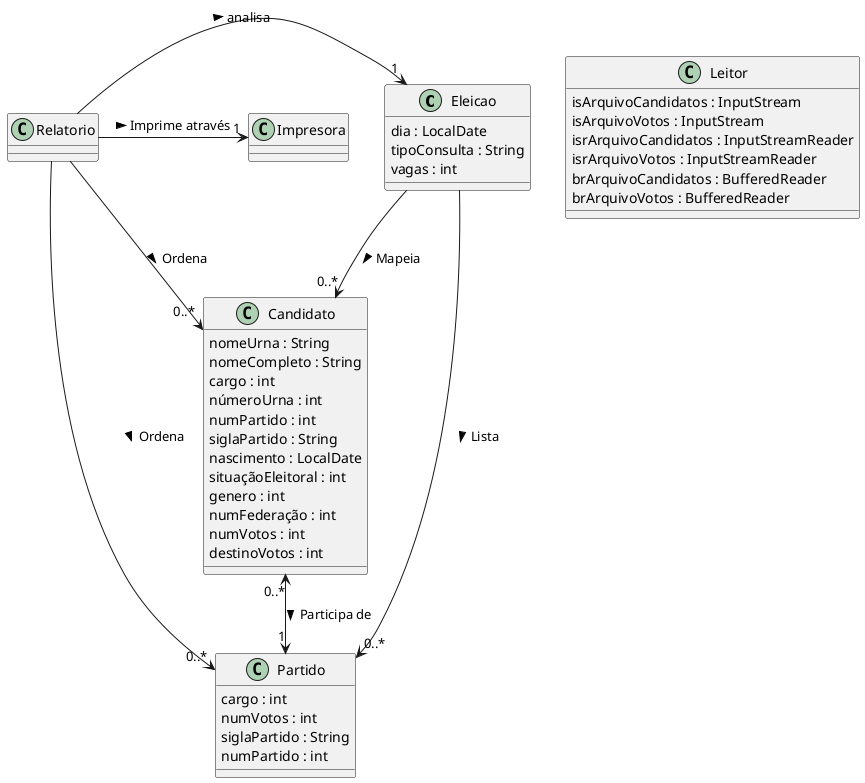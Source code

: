 @startuml brazilian-elections-data-analysis

Eleicao -> "0..*" Candidato : Mapeia >
Eleicao -> "0..*" Partido : Lista >

class Eleicao{
    dia : LocalDate
    tipoConsulta : String
    vagas : int
}

class Impresora

class Leitor{
    isArquivoCandidatos : InputStream
    isArquivoVotos : InputStream
    isrArquivoCandidatos : InputStreamReader
    isrArquivoVotos : InputStreamReader
    brArquivoCandidatos : BufferedReader
    brArquivoVotos : BufferedReader
}

Candidato "0..*" <--> "1" Partido : Participa de >
 
class Candidato{
    nomeUrna : String
    nomeCompleto : String
    cargo : int
    númeroUrna : int
    numPartido : int
    siglaPartido : String
    nascimento : LocalDate
    situaçãoEleitoral : int
    genero : int
    numFederação : int
    numVotos : int
    destinoVotos : int
}

class Partido{
    cargo : int
    numVotos : int
    siglaPartido : String
    numPartido : int
}

Relatorio -> "1" Eleicao : analisa >
Relatorio -> "1" Impresora : Imprime através >
Relatorio --> "0..*" Candidato : Ordena > 
Relatorio --> "0..*" Partido : Ordena >


@enduml